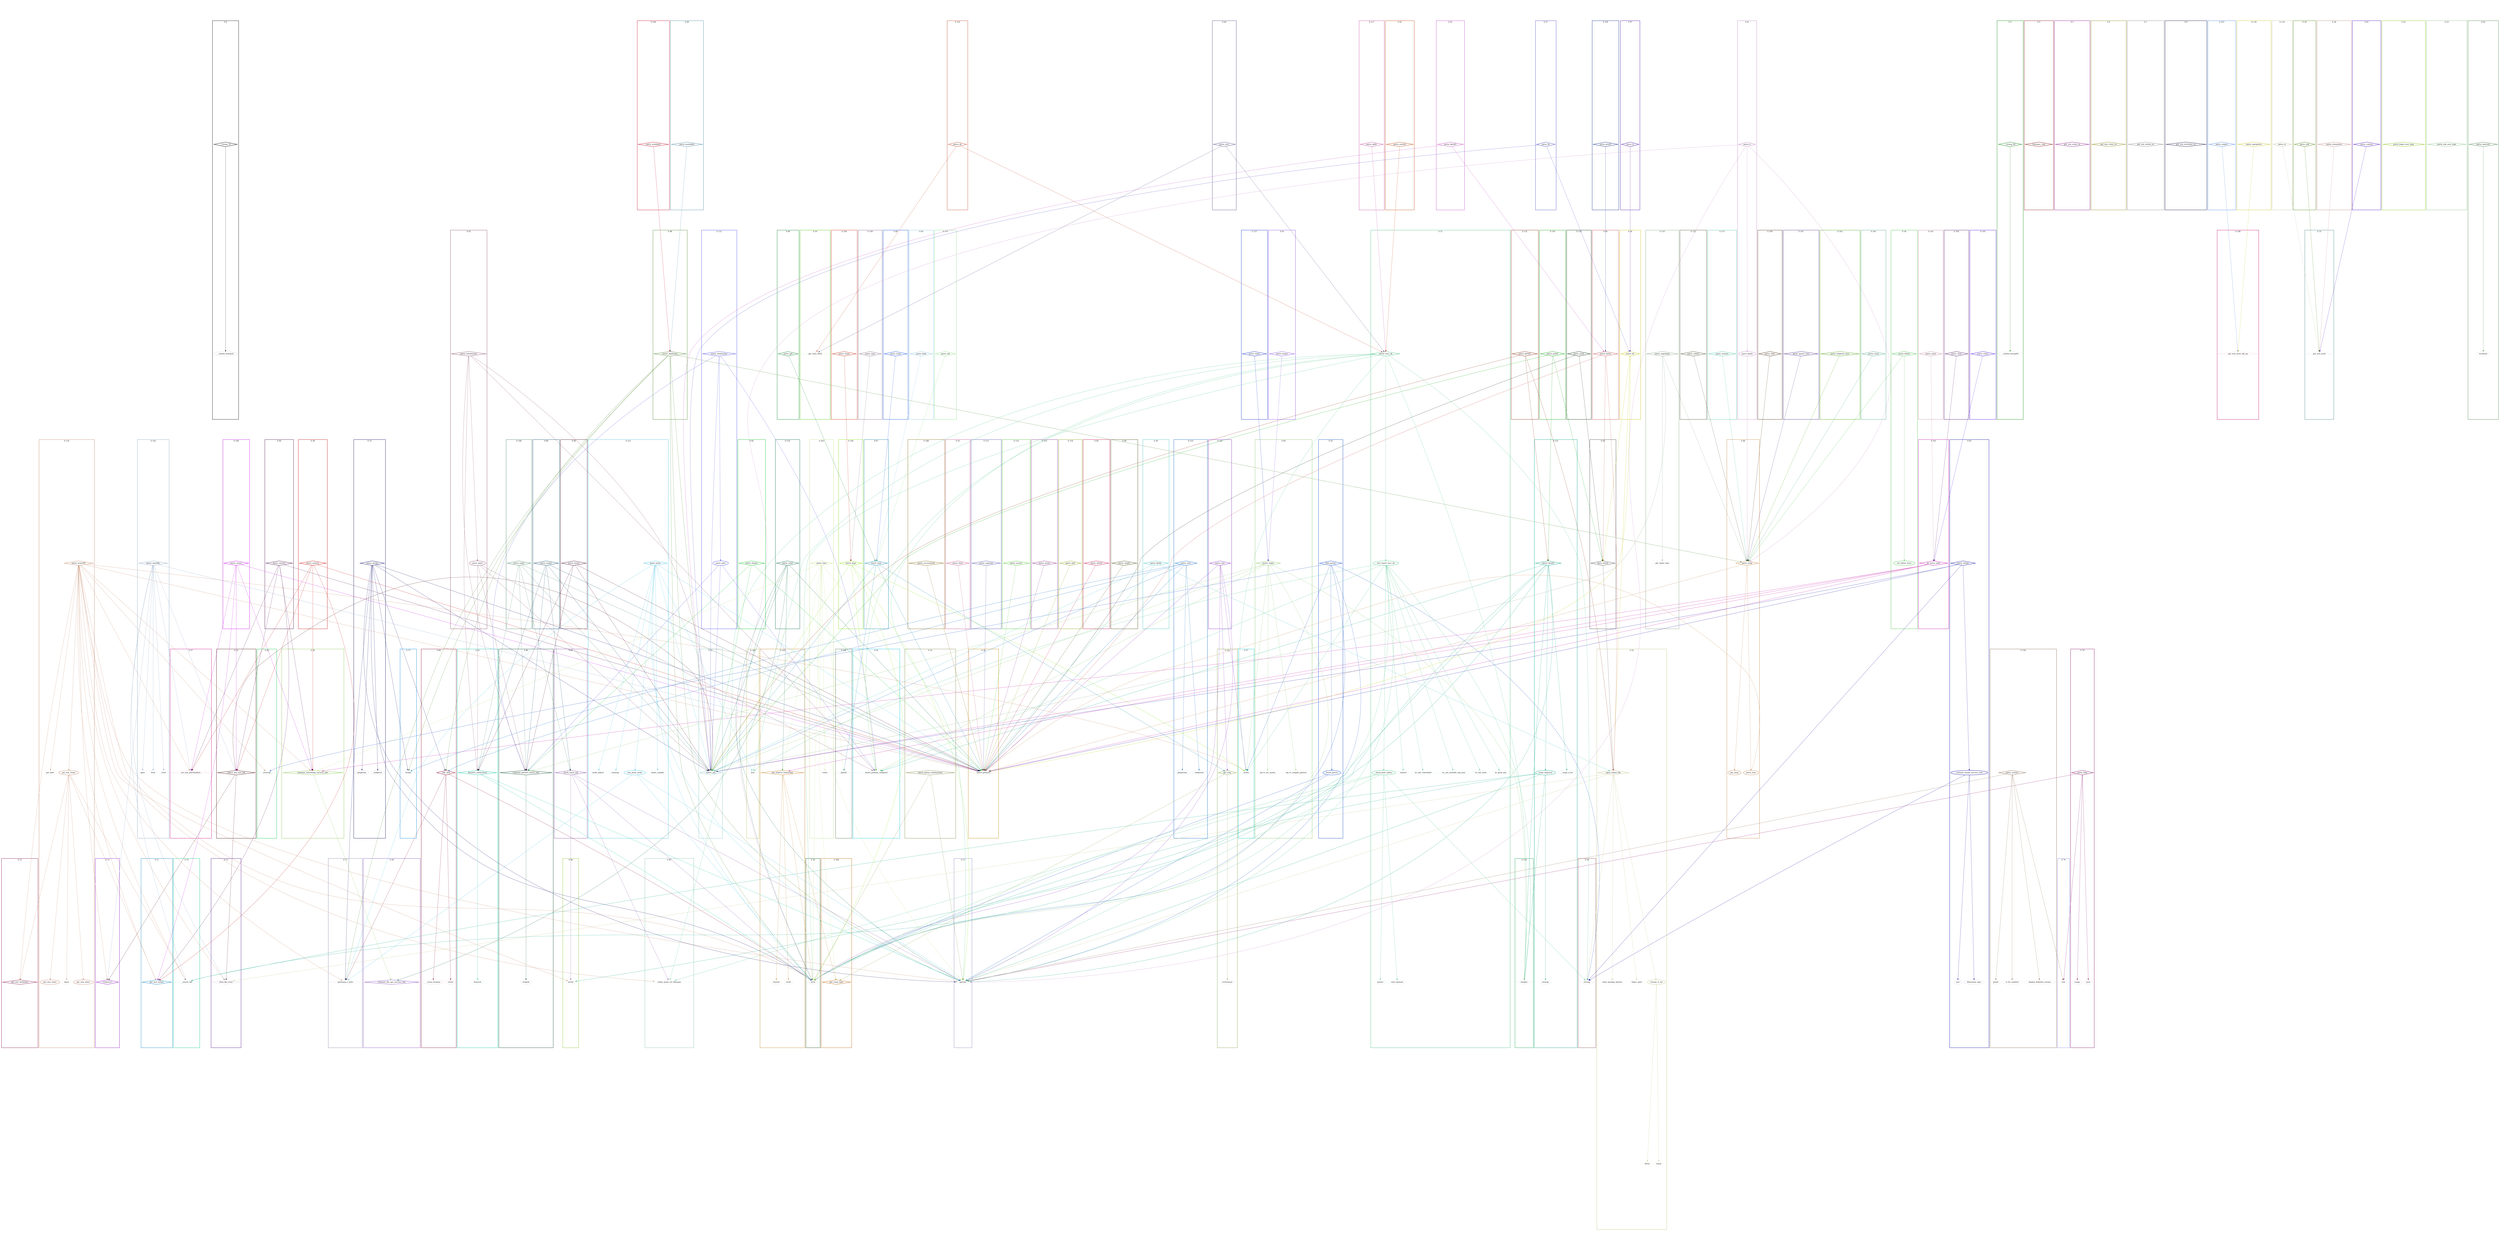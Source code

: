 digraph G {
  ratio=0.500000;
  "UV __bswap_32 (0)" [shape=diamond, label="__bswap_32", color="#000000",
                       style=bold];
  "UV parse_ls (97)" [shape=diamond, label="parse_ls", color="#4000A0",
                      style=bold];
  "UV __builtin_bswap32 (1)" [label="__builtin_bswap32", color="#000000",
                              style=dotted];
  "UV insert_depthspec (98)" [shape=diamond, label="insert_depthspec",
                              color="#408020", style=bold];
  "UV parse_maxdepth (99)" [shape=diamond, label="parse_maxdepth",
                            color="#4080A0", style=bold];
  "UV __bswap_64 (2)" [shape=diamond, label="__bswap_64", color="#008000",
                       style=bold];
  "UV __builtin_bswap64 (3)" [label="__builtin_bswap64", color="#008000",
                              style=dotted];
  "UV parse_mindepth (100)" [shape=diamond, label="parse_mindepth",
                             color="#C00020", style=bold];
  "UV do_parse_xmin (101)" [shape=diamond, label="do_parse_xmin",
                            color="#C000A0", style=bold];
  "UV timespec_cmp (4)" [shape=diamond, label="timespec_cmp",
                         color="#800000", style=bold];
  "UV get_relative_timestamp (102)" [shape=diamond,
                                     label="get_relative_timestamp",
                                     color="#C08020", style=bold];
  "UV get_stat_atime_ns (5)" [shape=diamond, label="get_stat_atime_ns",
                              color="#800080", style=bold];
  "UV parse_amin (103)" [shape=diamond, label="parse_amin", color="#C080A0",
                         style=bold];
  "UV get_stat_ctime_ns (6)" [shape=diamond, label="get_stat_ctime_ns",
                              color="#808000", style=bold];
  "UV parse_cmin (104)" [shape=diamond, label="parse_cmin", color="#400060",
                         style=bold];
  "UV get_stat_mtime_ns (7)" [shape=diamond, label="get_stat_mtime_ns",
                              color="#808080", style=bold];
  "UV parse_mmin (105)" [shape=diamond, label="parse_mmin", color="#4000E0",
                         style=bold];
  "UV get_stat_birthtime_ns (8)" [shape=diamond,
                                  label="get_stat_birthtime_ns",
                                  color="#000040", style=bold];
  "UV get_stat_atime (9)" [label="get_stat_atime", color="#C08060",
                           style=bold];
  "UV parse_name (106)" [shape=diamond, label="parse_name", color="#408060",
                         style=bold];
  "UV get_stat_ctime (10)" [label="get_stat_ctime", color="#C08060",
                            style=bold];
  "UV parse_negate (107)" [shape=diamond, label="parse_negate",
                           color="#4080E0", style=bold];
  "UV get_stat_mtime (11)" [shape=diamond, label="get_stat_mtime",
                            color="#0080C0", style=bold];
  "UV get_new_pred_chk_op (108)" [shape=diamond, label="get_new_pred_chk_op",
                                  color="#C00060", style=dotted];
  "UV get_stat_birthtime (12)" [shape=diamond, label="get_stat_birthtime",
                                color="#800040", style=bold];
  "UV parse_newer (109)" [shape=diamond, label="parse_newer",
                          color="#C000E0", style=bold];
  "UV <indirect> (13)" [shape=diamond, label="<indirect>", color="#8000C0",
                        style=bold];
  "UV parse_newerXY (110)" [shape=diamond, label="parse_newerXY",
                            color="#C08060", style=bold];
  "UV get_date (111)" [label="get_date", color="#C08060", style=dotted];
  "UV check_option_combinations (14)" [shape=diamond,
                                       label="check_option_combinations",
                                       color="#808040", style=bold];
  "UV gettext (15)" [shape=diamond, label="gettext", color="#8080C0",
                     style=dotted];
  "UV parse_noleaf (112)" [shape=diamond, label="parse_noleaf",
                           color="#404020", style=bold];
  "UV error (16)" [shape=diamond, label="error", color="#004000",
                   style=dotted];
  "UV parse_nogroup (113)" [shape=diamond, label="parse_nogroup",
                            color="#4040A0", style=bold];
  "UV get_noop (17)" [label="get_noop", color="#C08040", style=bold];
  "UV parse_nouser (114)" [shape=diamond, label="parse_nouser",
                           color="#40C020", style=bold];
  "UV get_stat_Ytime (18)" [label="get_stat_Ytime", color="#C08060",
                            style=bold];
  "UV parse_nowarn (115)" [shape=diamond, label="parse_nowarn",
                           color="#40C0A0", style=bold];
  "UV __assert_fail (19)" [shape=diamond, label="__assert_fail",
                           color="#00C080", style=dotted];
  "UV parse_ok (116)" [shape=diamond, label="parse_ok", color="#C04020",
                       style=bold];
  "UV abort (20)" [label="abort", color="#C08060", style=dotted];
  "UV parse_okdir (117)" [shape=diamond, label="parse_okdir",
                          color="#C040A0", style=bold];
  "UV set_follow_state (21)" [label="set_follow_state", color="#40C040",
                              style=bold];
  "UV parse_openparen (118)" [shape=diamond, label="parse_openparen",
                              color="#C0C020", style=bold];
  "UV parse_or (119)" [shape=diamond, label="parse_or", color="#C0C0A0",
                       style=bold];
  "UV parse_begin_user_args (22)" [shape=diamond,
                                   label="parse_begin_user_args",
                                   color="#80C000", style=bold];
  "UV parse_path (120)" [label="parse_path", color="#4040E0", style=bold];
  "UV parse_end_user_args (23)" [shape=diamond, label="parse_end_user_args",
                                 color="#80C080", style=bold];
  "UV found_parser (24)" [label="found_parser", color="#0040C0", style=bold];
  "UV parse_wholename (121)" [shape=diamond, label="parse_wholename",
                              color="#4040E0", style=bold];
  "UV non_posix_mode (122)" [label="non_posix_mode", color="#40C0E0",
                             style=bold];
  "UV find_parser (25)" [shape=diamond, label="find_parser", color="#0040C0",
                         style=bold];
  "UV strncmp (26)" [shape=diamond, label="strncmp", color="#00C040",
                     style=dotted];
  "UV parse_perm (123)" [shape=diamond, label="parse_perm", color="#40C0E0",
                         style=bold];
  "UV strlen (27)" [shape=diamond, label="strlen", color="#00C0C0",
                    style=dotted];
  "UV mode_compile (124)" [label="mode_compile", color="#40C0E0",
                           style=dotted];
  "UV strcmp (28)" [shape=diamond, label="strcmp", color="#804040",
                    style=dotted];
  "UV mode_adjust (125)" [label="mode_adjust", color="#40C0E0", style=dotted];
  "UV free (126)" [shape=diamond, label="free", color="#C0C060", style=dotted];
  "UV estimate_file_age_success_rate (29)" [shape=diamond,
                                            label="estimate_file_age_success_rate",
                                            color="#8040C0", style=bold];
  "UV estimate_timestamp_success_rate (30)" [shape=diamond,
                                             label="estimate_timestamp_success_rate",
                                             color="#80C040", style=bold];
  "UV memcpy (127)" [label="memcpy", color="#40C0E0", style=dotted];
  "UV collect_arg (31)" [shape=diamond, label="collect_arg", color="#80C0C0",
                         style=bold];
  "UV parse_print (128)" [shape=diamond, label="parse_print",
                          color="#002000", style=bold];
  "UV collect_arg_stat_info (32)" [shape=diamond,
                                   label="collect_arg_stat_info",
                                   color="#400000", style=bold];
  "UV parse_print0 (129)" [shape=diamond, label="parse_print0",
                           color="#002080", style=bold];
  "UV fatal_file_error (33)" [shape=diamond, label="fatal_file_error",
                              color="#400080", style=dotted];
  "UV parse_printf (130)" [shape=diamond, label="parse_printf",
                           color="#00A000", style=bold];
  "UV insert_fprintf (131)" [shape=diamond, label="insert_fprintf",
                             color="#00A080", style=bold];
  "UV parse_and (34)" [shape=diamond, label="parse_and", color="#408000",
                       style=bold];
  "UV get_new_pred (35)" [shape=diamond, label="get_new_pred",
                          color="#408080", style=dotted];
  "UV parse_fprintf (132)" [shape=diamond, label="parse_fprintf",
                            color="#802000", style=bold];
  "UV parse_anewer (36)" [shape=diamond, label="parse_anewer",
                          color="#C00000", style=bold];
  "UV parse_prune (133)" [shape=diamond, label="parse_prune",
                          color="#802080", style=bold];
  "UV set_stat_placeholders (37)" [shape=diamond,
                                   label="set_stat_placeholders",
                                   color="#C00080", style=dotted];
  "UV parse_quit (134)" [shape=diamond, label="parse_quit", color="#80A000",
                         style=bold];
  "UV insert_primary (38)" [shape=diamond, label="insert_primary",
                            color="#C08000", style=dotted];
  "UV parse_regextype (135)" [shape=diamond, label="parse_regextype",
                              color="#80A080", style=bold];
  "UV get_regex_type (136)" [label="get_regex_type", color="#80A080",
                             style=dotted];
  "UV parse_closeparen (39)" [shape=diamond, label="parse_closeparen",
                              color="#C08080", style=bold];
  "UV parse_cnewer (40)" [shape=diamond, label="parse_cnewer",
                          color="#400040", style=bold];
  "UV parse_regex (137)" [shape=diamond, label="parse_regex",
                          color="#0020C0", style=bold];
  "UV xmalloc (138)" [shape=diamond, label="xmalloc", color="#00A040",
                      style=dotted];
  "UV parse_comma (41)" [shape=diamond, label="parse_comma", color="#4000C0",
                         style=bold];
  "UV rpl_re_set_syntax (139)" [label="rpl_re_set_syntax", color="#80C060",
                                style=dotted];
  "UV parse_daystart (42)" [shape=diamond, label="parse_daystart",
                            color="#408040", style=bold];
  "UV rpl_re_compile_pattern (140)" [label="rpl_re_compile_pattern",
                                     color="#80C060", style=dotted];
  "UV localtime (43)" [label="localtime", color="#408040", style=dotted];
  "UV parse_size (141)" [shape=diamond, label="parse_size", color="#8020C0",
                         style=bold];
  "UV parse_delete (44)" [shape=diamond, label="parse_delete",
                          color="#C00040", style=bold];
  "UV get_num (142)" [shape=diamond, label="get_num", color="#80A040",
                      style=bold];
  "UV parse_depth (45)" [label="parse_depth", color="#C080C0", style=bold];
  "UV parse_noop (46)" [shape=diamond, label="parse_noop", color="#C08040",
                        style=bold];
  "UV parse_samefile (143)" [shape=diamond, label="parse_samefile",
                             color="#80A0C0", style=bold];
  "UV open (144)" [label="open", color="#80A0C0", style=dotted];
  "UV parse_d (47)" [shape=diamond, label="parse_d", color="#C080C0",
                     style=bold];
  "UV fstat (145)" [label="fstat", color="#80A0C0", style=dotted];
  "UV parse_empty (48)" [shape=diamond, label="parse_empty", color="#404000",
                         style=bold];
  "UV close (146)" [label="close", color="#80A0C0", style=dotted];
  "UV parse_exec (49)" [shape=diamond, label="parse_exec", color="#404080",
                        style=bold];
  "UV parse_true (147)" [label="parse_true", color="#C08040", style=bold];
  "UV get_start_dirfd (50)" [shape=diamond, label="get_start_dirfd",
                             color="#40C000", style=dotted];
  "UV insert_exec_ok (51)" [shape=diamond, label="insert_exec_ok",
                            color="#40C080", style=bold];
  "UV parse_accesscheck (148)" [shape=diamond, label="parse_accesscheck",
                                color="#806000", style=bold];
  "UV parse_execdir (52)" [shape=diamond, label="parse_execdir",
                           color="#C04000", style=bold];
  "UV parse_type (149)" [shape=diamond, label="parse_type", color="#806080",
                         style=bold];
  "UV insert_type (150)" [shape=diamond, label="insert_type",
                          color="#80E000", style=bold];
  "UV parse_false (53)" [shape=diamond, label="parse_false", color="#C04080",
                         style=bold];
  "UV insert_fls (54)" [shape=diamond, label="insert_fls", color="#C0C000",
                        style=bold];
  "UV parse_uid (151)" [shape=diamond, label="parse_uid", color="#80E080",
                        style=bold];
  "UV open_output_file (55)" [shape=diamond, label="open_output_file",
                              color="#C0C080", style=bold];
  "UV parse_used (152)" [shape=diamond, label="parse_used", color="#006040",
                         style=bold];
  "UV open_stdout (56)" [shape=diamond, label="open_stdout", color="#404040",
                         style=bold];
  "UV parse_user (153)" [shape=diamond, label="parse_user", color="#0060C0",
                         style=bold];
  "UV getpwnam (154)" [label="getpwnam", color="#0060C0", style=dotted];
  "UV parse_fls (57)" [shape=diamond, label="parse_fls", color="#4040C0",
                       style=bold];
  "UV endpwent (155)" [label="endpwent", color="#0060C0", style=dotted];
  "UV parse_follow (58)" [shape=diamond, label="parse_follow",
                          color="#40C040", style=bold];
  "UV parse_version (156)" [shape=diamond, label="parse_version",
                            color="#806040", style=bold];
  "UV parse_fprint (59)" [shape=diamond, label="parse_fprint",
                          color="#40C0C0", style=bold];
  "UV insert_fprint (60)" [shape=diamond, label="insert_fprint",
                           color="#C04040", style=bold];
  "UV display_findutils_version (157)" [label="display_findutils_version",
                                        color="#806040", style=dotted];
  "UV printf (158)" [label="printf", color="#806040", style=dotted];
  "UV parse_fprint0 (61)" [shape=diamond, label="parse_fprint0",
                           color="#C040C0", style=bold];
  "UV estimate_fstype_success_rate (62)" [label="estimate_fstype_success_rate",
                                          color="#0000A0", style=bold];
  "UV is_fts_enabled (159)" [label="is_fts_enabled", color="#806040",
                             style=dotted];
  "UV stat (63)" [label="stat", color="#0000A0", style=dotted];
  "UV parse_xdev (160)" [shape=diamond, label="parse_xdev", color="#402000",
                         style=bold];
  "UV filesystem_type (64)" [label="filesystem_type", color="#0000A0",
                             style=dotted];
  "UV parse_ignore_race (161)" [shape=diamond, label="parse_ignore_race",
                                color="#402080", style=bold];
  "UV parse_fstype (65)" [shape=diamond, label="parse_fstype",
                          color="#0000A0", style=bold];
  "UV parse_noignore_race (162)" [shape=diamond, label="parse_noignore_race",
                                  color="#40A000", style=bold];
  "UV parse_gid (66)" [shape=diamond, label="parse_gid", color="#008020",
                       style=bold];
  "UV parse_warn (163)" [shape=diamond, label="parse_warn", color="#40A080",
                         style=bold];
  "UV insert_num (67)" [shape=diamond, label="insert_num", color="#0080A0",
                        style=bold];
  "UV parse_xtype (164)" [shape=diamond, label="parse_xtype",
                          color="#C02000", style=bold];
  "UV stream_is_tty (165)" [label="stream_is_tty", color="#C0C080",
                            style=bold];
  "UV safe_atoi (68)" [shape=diamond, label="safe_atoi", color="#800020",
                       style=bold];
  "UV fileno (166)" [label="fileno", color="#C0C080", style=dotted];
  "UV __errno_location (69)" [label="__errno_location", color="#800020",
                              style=dotted];
  "UV isatty (167)" [label="isatty", color="#C0C080", style=dotted];
  "UV strtol (70)" [label="strtol", color="#800020", style=dotted];
  "UV quotearg_n_style (71)" [shape=diamond, label="quotearg_n_style",
                              color="#8080A0", style=dotted];
  "UV make_segment (168)" [label="make_segment", color="#00A080", style=bold];
  "UV __ctype_b_loc (169)" [label="__ctype_b_loc", color="#00A080",
                            style=dotted];
  "UV parse_group (72)" [shape=diamond, label="parse_group", color="#000060",
                         style=bold];
  "UV strncpy (170)" [label="strncpy", color="#00A080", style=dotted];
  "UV getgrnam (73)" [label="getgrnam", color="#000060", style=dotted];
  "UV check_path_safety (171)" [label="check_path_safety", color="#40C080",
                                style=bold];
  "UV endgrent (74)" [label="endgrent", color="#000060", style=dotted];
  "UV getenv (172)" [label="getenv", color="#40C080", style=dotted];
  "UV strspn (75)" [shape=diamond, label="strspn", color="#0080E0",
                    style=dotted];
  "UV next_element (173)" [label="next_element", color="#40C080",
                           style=dotted];
  "UV parse_help (76)" [shape=diamond, label="parse_help", color="#800060",
                        style=bold];
  "UV new_insert_exec_ok (174)" [label="new_insert_exec_ok", color="#40C080",
                                 style=bold];
  "UV usage (77)" [label="usage", color="#800060", style=dotted];
  "UV mbsstr (175)" [label="mbsstr", color="#40C080", style=dotted];
  "UV puts (78)" [label="puts", color="#800060", style=dotted];
  "UV bc_init_controlinfo (176)" [label="bc_init_controlinfo",
                                  color="#40C080", style=dotted];
  "UV exit (79)" [shape=diamond, label="exit", color="#8080E0", style=dotted];
  "UV bc_use_sensible_arg_max (177)" [label="bc_use_sensible_arg_max",
                                      color="#40C080", style=dotted];
  "UV estimate_pattern_match_rate (80)" [shape=diamond,
                                         label="estimate_pattern_match_rate",
                                         color="#004020", style=bold];
  "UV bc_init_state (178)" [label="bc_init_state", color="#40C080",
                            style=dotted];
  "UV strpbrk (81)" [label="strpbrk", color="#004020", style=dotted];
  "UV bc_push_arg (179)" [label="bc_push_arg", color="#40C080", style=dotted];
  "UV parse_ilname (82)" [shape=diamond, label="parse_ilname",
                          color="#00C020", style=bold];
  "UV get_comp_type (180)" [shape=diamond, label="get_comp_type",
                            color="#C06000", style=bold];
  "UV fnmatch_sanitycheck (83)" [shape=diamond, label="fnmatch_sanitycheck",
                                 color="#00C0A0", style=bold];
  "UV xstrtod (181)" [label="xstrtod", color="#C08020", style=dotted];
  "UV fnmatch (84)" [label="fnmatch", color="#00C0A0", style=dotted];
  "UV modf (182)" [label="modf", color="#C08020", style=dotted];
  "UV check_name_arg (85)" [shape=diamond, label="check_name_arg",
                            color="#8040A0", style=bold];
  "UV strchr (86)" [shape=diamond, label="strchr", color="#80C020",
                    style=dotted];
  "UV parse_time (183)" [shape=diamond, label="parse_time", color="#C0E080",
                         style=bold];
  "UV safely_quote_err_filename (87)" [shape=diamond,
                                       label="safely_quote_err_filename",
                                       color="#80C0A0", style=dotted];
  "UV fprintf (184)" [shape=diamond, label="fprintf", color="#406040",
                      style=dotted];
  "UV ctime (185)" [label="ctime", color="#C0E080", style=dotted];
  "UV parse_iname (88)" [shape=diamond, label="parse_iname", color="#004060",
                         style=bold];
  "UV xstrtoumax (186)" [label="xstrtoumax", color="#80A040", style=dotted];
  "UV parse_inum (89)" [shape=diamond, label="parse_inum", color="#0040E0",
                        style=bold];
  "UV clone_quoting_options (187)" [label="clone_quoting_options",
                                    color="#C0C080", style=dotted];
  "UV parse_ipath (90)" [label="parse_ipath", color="#804060", style=bold];
  "UV fopen_safer (188)" [label="fopen_safer", color="#C0C080", style=dotted];
  "UV insert_primary_withpred (91)" [shape=diamond,
                                     label="insert_primary_withpred",
                                     color="#00C0E0", style=dotted];
  "UV parse_iwholename (92)" [shape=diamond, label="parse_iwholename",
                              color="#804060", style=bold];
  "UV parse_iregex (93)" [shape=diamond, label="parse_iregex",
                          color="#8040E0", style=bold];
  "UV insert_regex (94)" [shape=diamond, label="insert_regex",
                          color="#80C060", style=bold];
  "UV parse_links (95)" [shape=diamond, label="parse_links", color="#80C0E0",
                         style=bold];
  "UV parse_lname (96)" [shape=diamond, label="parse_lname", color="#400020",
                         style=bold];
  
  subgraph cluster_112 { label="S 112";
    color="#404020";
    style=bold;
    "UV parse_noleaf (112)"; };
  subgraph cluster_30 { label="S 30";
    color="#80C040";
    style=bold;
    "UV estimate_timestamp_success_rate (30)"; };
  subgraph cluster_113 { label="S 113";
    color="#4040A0";
    style=bold;
    "UV parse_nogroup (113)"; };
  subgraph cluster_31 { label="S 31";
    color="#80C0C0";
    style=bold;
    "UV collect_arg (31)"; };
  subgraph cluster_114 { label="S 114";
    color="#40C020";
    style=bold;
    "UV parse_nouser (114)"; };
  subgraph cluster_32 { label="S 32";
    color="#400000";
    style=bold;
    "UV collect_arg_stat_info (32)"; };
  subgraph cluster_115 { label="S 115";
    color="#40C0A0";
    style=bold;
    "UV parse_nowarn (115)"; };
  subgraph cluster_33 { label="S 33";
    color="#400080";
    style=bold;
    "UV fatal_file_error (33)"; };
  subgraph cluster_180 { label="S 180";
    color="#C06000";
    style=bold;
    "UV get_comp_type (180)"; };
  subgraph cluster_116 { label="S 116";
    color="#C04020";
    style=bold;
    "UV parse_ok (116)"; };
  subgraph cluster_34 { label="S 34";
    color="#408000";
    style=bold;
    "UV parse_and (34)"; };
  subgraph cluster_117 { label="S 117";
    color="#C040A0";
    style=bold;
    "UV parse_okdir (117)"; };
  subgraph cluster_35 { label="S 35";
    color="#408080";
    style=bold;
    "UV get_new_pred (35)"; };
  subgraph cluster_118 { label="S 118";
    color="#C0C020";
    style=bold;
    "UV parse_openparen (118)"; };
  subgraph cluster_36 { label="S 36";
    color="#C00000";
    style=bold;
    "UV parse_anewer (36)"; };
  subgraph cluster_183 { label="S 183";
    color="#C0E080";
    style=bold;
    "UV ctime (185)";"UV parse_time (183)"; };
  subgraph cluster_119 { label="S 119";
    color="#C0C0A0";
    style=bold;
    "UV parse_or (119)"; };
  subgraph cluster_37 { label="S 37";
    color="#C00080";
    style=bold;
    "UV set_stat_placeholders (37)"; };
  subgraph cluster_184 { label="S 184";
    color="#406040";
    style=bold;
    "UV fprintf (184)"; };
  subgraph cluster_38 { label="S 38";
    color="#C08000";
    style=bold;
    "UV insert_primary (38)"; };
  subgraph cluster_39 { label="S 39";
    color="#C08080";
    style=bold;
    "UV parse_closeparen (39)"; };
  subgraph cluster_121 { label="S 121";
    color="#4040E0";
    style=bold;
    "UV parse_wholename (121)";"UV parse_path (120)"; };
  subgraph cluster_40 { label="S 40";
    color="#400040";
    style=bold;
    "UV parse_cnewer (40)"; };
  subgraph cluster_123 { label="S 123";
    color="#40C0E0";
    style=bold;
    "UV memcpy (127)";"UV mode_adjust (125)";"UV mode_compile (124)";"UV parse_perm (123)";"UV non_posix_mode (122)"; };
  subgraph cluster_41 { label="S 41";
    color="#4000C0";
    style=bold;
    "UV parse_comma (41)"; };
  subgraph cluster_42 { label="S 42";
    color="#408040";
    style=bold;
    "UV localtime (43)";"UV parse_daystart (42)"; };
  subgraph cluster_126 { label="S 126";
    color="#C0C060";
    style=bold;
    "UV free (126)"; };
  subgraph cluster_44 { label="S 44";
    color="#C00040";
    style=bold;
    "UV parse_delete (44)"; };
  subgraph cluster_128 { label="S 128";
    color="#002000";
    style=bold;
    "UV parse_print (128)"; };
  subgraph cluster_46 { label="S 46";
    color="#C08040";
    style=bold;
    "UV parse_true (147)";"UV parse_noop (46)";"UV get_noop (17)"; };
  subgraph cluster_129 { label="S 129";
    color="#002080";
    style=bold;
    "UV parse_print0 (129)"; };
  subgraph cluster_47 { label="S 47";
    color="#C080C0";
    style=bold;
    "UV parse_d (47)";"UV parse_depth (45)"; };
  subgraph cluster_48 { label="S 48";
    color="#404000";
    style=bold;
    "UV parse_empty (48)"; };
  subgraph cluster_49 { label="S 49";
    color="#404080";
    style=bold;
    "UV parse_exec (49)"; };
  subgraph cluster_130 { label="S 130";
    color="#00A000";
    style=bold;
    "UV parse_printf (130)"; };
  subgraph cluster_131 { label="S 131";
    color="#00A080";
    style=bold;
    "UV strncpy (170)";"UV __ctype_b_loc (169)";"UV make_segment (168)";"UV insert_fprintf (131)"; };
  subgraph cluster_132 { label="S 132";
    color="#802000";
    style=bold;
    "UV parse_fprintf (132)"; };
  subgraph cluster_50 { label="S 50";
    color="#40C000";
    style=bold;
    "UV get_start_dirfd (50)"; };
  subgraph cluster_133 { label="S 133";
    color="#802080";
    style=bold;
    "UV parse_prune (133)"; };
  subgraph cluster_51 { label="S 51";
    color="#40C080";
    style=bold;
    "UV bc_push_arg (179)";"UV bc_init_state (178)";"UV bc_use_sensible_arg_max (177)";"UV bc_init_controlinfo (176)";"UV mbsstr (175)";"UV new_insert_exec_ok (174)";"UV next_element (173)";"UV getenv (172)";"UV check_path_safety (171)";"UV insert_exec_ok (51)"; };
  subgraph cluster_134 { label="S 134";
    color="#80A000";
    style=bold;
    "UV parse_quit (134)"; };
  subgraph cluster_52 { label="S 52";
    color="#C04000";
    style=bold;
    "UV parse_execdir (52)"; };
  subgraph cluster_53 { label="S 53";
    color="#C04080";
    style=bold;
    "UV parse_false (53)"; };
  subgraph cluster_135 { label="S 135";
    color="#80A080";
    style=bold;
    "UV get_regex_type (136)";"UV parse_regextype (135)"; };
  subgraph cluster_54 { label="S 54";
    color="#C0C000";
    style=bold;
    "UV insert_fls (54)"; };
  subgraph cluster_55 { label="S 55";
    color="#C0C080";
    style=bold;
    "UV fopen_safer (188)";"UV clone_quoting_options (187)";"UV isatty (167)";"UV fileno (166)";"UV stream_is_tty (165)";"UV open_output_file (55)"; };
  subgraph cluster_137 { label="S 137";
    color="#0020C0";
    style=bold;
    "UV parse_regex (137)"; };
  subgraph cluster_56 { label="S 56";
    color="#404040";
    style=bold;
    "UV open_stdout (56)"; };
  subgraph cluster_138 { label="S 138";
    color="#00A040";
    style=bold;
    "UV xmalloc (138)"; };
  subgraph cluster_57 { label="S 57";
    color="#4040C0";
    style=bold;
    "UV parse_fls (57)"; };
  subgraph cluster_58 { label="S 58";
    color="#40C040";
    style=bold;
    "UV parse_follow (58)";"UV set_follow_state (21)"; };
  subgraph cluster_59 { label="S 59";
    color="#40C0C0";
    style=bold;
    "UV parse_fprint (59)"; };
  subgraph cluster_0 { label="S 0";
    color="#000000";
    style=bold;
    "UV __builtin_bswap32 (1)";"UV __bswap_32 (0)"; };
  subgraph cluster_2 { label="S 2";
    color="#008000";
    style=bold;
    "UV __builtin_bswap64 (3)";"UV __bswap_64 (2)"; };
  subgraph cluster_4 { label="S 4";
    color="#800000";
    style=bold;
    "UV timespec_cmp (4)"; };
  subgraph cluster_5 { label="S 5";
    color="#800080";
    style=bold;
    "UV get_stat_atime_ns (5)"; };
  subgraph cluster_6 { label="S 6";
    color="#808000";
    style=bold;
    "UV get_stat_ctime_ns (6)"; };
  subgraph cluster_7 { label="S 7";
    color="#808080";
    style=bold;
    "UV get_stat_mtime_ns (7)"; };
  subgraph cluster_8 { label="S 8";
    color="#000040";
    style=bold;
    "UV get_stat_birthtime_ns (8)"; };
  subgraph cluster_141 { label="S 141";
    color="#8020C0";
    style=bold;
    "UV parse_size (141)"; };
  subgraph cluster_142 { label="S 142";
    color="#80A040";
    style=bold;
    "UV xstrtoumax (186)";"UV get_num (142)"; };
  subgraph cluster_60 { label="S 60";
    color="#C04040";
    style=bold;
    "UV insert_fprint (60)"; };
  subgraph cluster_143 { label="S 143";
    color="#80A0C0";
    style=bold;
    "UV close (146)";"UV fstat (145)";"UV open (144)";"UV parse_samefile (143)"; };
  subgraph cluster_61 { label="S 61";
    color="#C040C0";
    style=bold;
    "UV parse_fprint0 (61)"; };
  subgraph cluster_65 { label="S 65";
    color="#0000A0";
    style=bold;
    "UV parse_fstype (65)";"UV filesystem_type (64)";"UV stat (63)";"UV estimate_fstype_success_rate (62)"; };
  subgraph cluster_148 { label="S 148";
    color="#806000";
    style=bold;
    "UV parse_accesscheck (148)"; };
  subgraph cluster_66 { label="S 66";
    color="#008020";
    style=bold;
    "UV parse_gid (66)"; };
  subgraph cluster_149 { label="S 149";
    color="#806080";
    style=bold;
    "UV parse_type (149)"; };
  subgraph cluster_67 { label="S 67";
    color="#0080A0";
    style=bold;
    "UV insert_num (67)"; };
  subgraph cluster_68 { label="S 68";
    color="#800020";
    style=bold;
    "UV strtol (70)";"UV __errno_location (69)";"UV safe_atoi (68)"; };
  subgraph cluster_150 { label="S 150";
    color="#80E000";
    style=bold;
    "UV insert_type (150)"; };
  subgraph cluster_151 { label="S 151";
    color="#80E080";
    style=bold;
    "UV parse_uid (151)"; };
  subgraph cluster_152 { label="S 152";
    color="#006040";
    style=bold;
    "UV parse_used (152)"; };
  subgraph cluster_153 { label="S 153";
    color="#0060C0";
    style=bold;
    "UV endpwent (155)";"UV getpwnam (154)";"UV parse_user (153)"; };
  subgraph cluster_71 { label="S 71";
    color="#8080A0";
    style=bold;
    "UV quotearg_n_style (71)"; };
  subgraph cluster_72 { label="S 72";
    color="#000060";
    style=bold;
    "UV endgrent (74)";"UV getgrnam (73)";"UV parse_group (72)"; };
  subgraph cluster_156 { label="S 156";
    color="#806040";
    style=bold;
    "UV is_fts_enabled (159)";"UV printf (158)";"UV display_findutils_version (157)";"UV parse_version (156)"; };
  subgraph cluster_75 { label="S 75";
    color="#0080E0";
    style=bold;
    "UV strspn (75)"; };
  subgraph cluster_76 { label="S 76";
    color="#800060";
    style=bold;
    "UV puts (78)";"UV usage (77)";"UV parse_help (76)"; };
  subgraph cluster_79 { label="S 79";
    color="#8080E0";
    style=bold;
    "UV exit (79)"; };
  subgraph cluster_11 { label="S 11";
    color="#0080C0";
    style=bold;
    "UV get_stat_mtime (11)"; };
  subgraph cluster_12 { label="S 12";
    color="#800040";
    style=bold;
    "UV get_stat_birthtime (12)"; };
  subgraph cluster_13 { label="S 13";
    color="#8000C0";
    style=bold;
    "UV <indirect> (13)"; };
  subgraph cluster_160 { label="S 160";
    color="#402000";
    style=bold;
    "UV parse_xdev (160)"; };
  subgraph cluster_14 { label="S 14";
    color="#808040";
    style=bold;
    "UV check_option_combinations (14)"; };
  subgraph cluster_161 { label="S 161";
    color="#402080";
    style=bold;
    "UV parse_ignore_race (161)"; };
  subgraph cluster_15 { label="S 15";
    color="#8080C0";
    style=bold;
    "UV gettext (15)"; };
  subgraph cluster_162 { label="S 162";
    color="#40A000";
    style=bold;
    "UV parse_noignore_race (162)"; };
  subgraph cluster_80 { label="S 80";
    color="#004020";
    style=bold;
    "UV strpbrk (81)";"UV estimate_pattern_match_rate (80)"; };
  subgraph cluster_16 { label="S 16";
    color="#004000";
    style=bold;
    "UV error (16)"; };
  subgraph cluster_163 { label="S 163";
    color="#40A080";
    style=bold;
    "UV parse_warn (163)"; };
  subgraph cluster_164 { label="S 164";
    color="#C02000";
    style=bold;
    "UV parse_xtype (164)"; };
  subgraph cluster_82 { label="S 82";
    color="#00C020";
    style=bold;
    "UV parse_ilname (82)"; };
  subgraph cluster_83 { label="S 83";
    color="#00C0A0";
    style=bold;
    "UV fnmatch (84)";"UV fnmatch_sanitycheck (83)"; };
  subgraph cluster_19 { label="S 19";
    color="#00C080";
    style=bold;
    "UV __assert_fail (19)"; };
  subgraph cluster_85 { label="S 85";
    color="#8040A0";
    style=bold;
    "UV check_name_arg (85)"; };
  subgraph cluster_86 { label="S 86";
    color="#80C020";
    style=bold;
    "UV strchr (86)"; };
  subgraph cluster_87 { label="S 87";
    color="#80C0A0";
    style=bold;
    "UV safely_quote_err_filename (87)"; };
  subgraph cluster_88 { label="S 88";
    color="#004060";
    style=bold;
    "UV parse_iname (88)"; };
  subgraph cluster_89 { label="S 89";
    color="#0040E0";
    style=bold;
    "UV parse_inum (89)"; };
  subgraph cluster_100 { label="S 100";
    color="#C00020";
    style=bold;
    "UV parse_mindepth (100)"; };
  subgraph cluster_101 { label="S 101";
    color="#C000A0";
    style=bold;
    "UV do_parse_xmin (101)"; };
  subgraph cluster_102 { label="S 102";
    color="#C08020";
    style=bold;
    "UV modf (182)";"UV xstrtod (181)";"UV get_relative_timestamp (102)"; };
  subgraph cluster_103 { label="S 103";
    color="#C080A0";
    style=bold;
    "UV parse_amin (103)"; };
  subgraph cluster_22 { label="S 22";
    color="#80C000";
    style=bold;
    "UV parse_begin_user_args (22)"; };
  subgraph cluster_104 { label="S 104";
    color="#400060";
    style=bold;
    "UV parse_cmin (104)"; };
  subgraph cluster_23 { label="S 23";
    color="#80C080";
    style=bold;
    "UV parse_end_user_args (23)"; };
  subgraph cluster_105 { label="S 105";
    color="#4000E0";
    style=bold;
    "UV parse_mmin (105)"; };
  subgraph cluster_106 { label="S 106";
    color="#408060";
    style=bold;
    "UV parse_name (106)"; };
  subgraph cluster_25 { label="S 25";
    color="#0040C0";
    style=bold;
    "UV find_parser (25)";"UV found_parser (24)"; };
  subgraph cluster_107 { label="S 107";
    color="#4080E0";
    style=bold;
    "UV parse_negate (107)"; };
  subgraph cluster_26 { label="S 26";
    color="#00C040";
    style=bold;
    "UV strncmp (26)"; };
  subgraph cluster_108 { label="S 108";
    color="#C00060";
    style=bold;
    "UV get_new_pred_chk_op (108)"; };
  subgraph cluster_91 { label="S 91";
    color="#00C0E0";
    style=bold;
    "UV insert_primary_withpred (91)"; };
  subgraph cluster_27 { label="S 27";
    color="#00C0C0";
    style=bold;
    "UV strlen (27)"; };
  subgraph cluster_109 { label="S 109";
    color="#C000E0";
    style=bold;
    "UV parse_newer (109)"; };
  subgraph cluster_92 { label="S 92";
    color="#804060";
    style=bold;
    "UV parse_iwholename (92)";"UV parse_ipath (90)"; };
  subgraph cluster_28 { label="S 28";
    color="#804040";
    style=bold;
    "UV strcmp (28)"; };
  subgraph cluster_29 { label="S 29";
    color="#8040C0";
    style=bold;
    "UV estimate_file_age_success_rate (29)"; };
  subgraph cluster_93 { label="S 93";
    color="#8040E0";
    style=bold;
    "UV parse_iregex (93)"; };
  subgraph cluster_94 { label="S 94";
    color="#80C060";
    style=bold;
    "UV insert_regex (94)";"UV rpl_re_compile_pattern (140)";"UV rpl_re_set_syntax (139)"; };
  subgraph cluster_95 { label="S 95";
    color="#80C0E0";
    style=bold;
    "UV parse_links (95)"; };
  subgraph cluster_96 { label="S 96";
    color="#400020";
    style=bold;
    "UV parse_lname (96)"; };
  subgraph cluster_97 { label="S 97";
    color="#4000A0";
    style=bold;
    "UV parse_ls (97)"; };
  subgraph cluster_98 { label="S 98";
    color="#408020";
    style=bold;
    "UV insert_depthspec (98)"; };
  subgraph cluster_99 { label="S 99";
    color="#4080A0";
    style=bold;
    "UV parse_maxdepth (99)"; };
  subgraph cluster_110 { label="S 110";
    color="#C08060";
    style=bold;
    "UV abort (20)";"UV get_stat_Ytime (18)";"UV get_date (111)";"UV parse_newerXY (110)";"UV get_stat_ctime (10)";"UV get_stat_atime (9)"; };
  
  "UV __bswap_32 (0)" -> "UV __builtin_bswap32 (1)" [color="#000000"];
  "UV parse_ls (97)" -> "UV insert_fls (54)" [color="#4000A0"];
  "UV insert_depthspec (98)" -> "UV gettext (15)" [color="#408020"];
  "UV insert_depthspec (98)" -> "UV error (16)" [color="#408020"];
  "UV insert_depthspec (98)" -> "UV collect_arg (31)" [color="#408020"];
  "UV insert_depthspec (98)" -> "UV parse_noop (46)" [color="#408020"];
  "UV insert_depthspec (98)" -> "UV safe_atoi (68)" [color="#408020"];
  "UV insert_depthspec (98)" -> "UV quotearg_n_style (71)" [color="#408020"];
  "UV insert_depthspec (98)" -> "UV strspn (75)" [color="#408020"];
  "UV parse_maxdepth (99)" -> "UV insert_depthspec (98)" [color="#4080A0"];
  "UV __bswap_64 (2)" -> "UV __builtin_bswap64 (3)" [color="#008000"];
  "UV parse_mindepth (100)" -> "UV insert_depthspec (98)" [color="#C00020"];
  "UV do_parse_xmin (101)" -> "UV estimate_timestamp_success_rate (30)" [
  color="#C000A0"];
  "UV do_parse_xmin (101)" -> "UV collect_arg (31)" [color="#C000A0"];
  "UV do_parse_xmin (101)" -> "UV insert_primary (38)" [color="#C000A0"];
  "UV do_parse_xmin (101)" -> "UV get_relative_timestamp (102)" [color="#C000A0"];
  "UV get_relative_timestamp (102)" -> "UV error (16)" [color="#C08020"];
  "UV get_relative_timestamp (102)" -> "UV get_comp_type (180)" [color="#C08020"];
  "UV get_relative_timestamp (102)" -> "UV xstrtod (181)" [color="#C08020"];
  "UV get_relative_timestamp (102)" -> "UV modf (182)" [color="#C08020"];
  "UV parse_amin (103)" -> "UV do_parse_xmin (101)" [color="#C080A0"];
  "UV parse_cmin (104)" -> "UV do_parse_xmin (101)" [color="#400060"];
  "UV parse_mmin (105)" -> "UV do_parse_xmin (101)" [color="#4000E0"];
  "UV parse_name (106)" -> "UV collect_arg (31)" [color="#408060"];
  "UV parse_name (106)" -> "UV insert_primary (38)" [color="#408060"];
  "UV parse_name (106)" -> "UV estimate_pattern_match_rate (80)" [color="#408060"];
  "UV parse_name (106)" -> "UV fnmatch_sanitycheck (83)" [color="#408060"];
  "UV parse_name (106)" -> "UV check_name_arg (85)" [color="#408060"];
  "UV parse_negate (107)" -> "UV get_new_pred_chk_op (108)" [color="#4080E0"];
  "UV parse_newer (109)" -> "UV get_stat_mtime (11)" [color="#C000E0"];
  "UV parse_newer (109)" -> "UV estimate_timestamp_success_rate (30)" [
  color="#C000E0"];
  "UV parse_newer (109)" -> "UV collect_arg_stat_info (32)" [color="#C000E0"];
  "UV parse_newer (109)" -> "UV set_stat_placeholders (37)" [color="#C000E0"];
  "UV parse_newer (109)" -> "UV insert_primary (38)" [color="#C000E0"];
  "UV parse_newerXY (110)" -> "UV get_stat_mtime (11)" [color="#C08060"];
  "UV parse_newerXY (110)" -> "UV get_stat_birthtime (12)" [color="#C08060"];
  "UV parse_newerXY (110)" -> "UV <indirect> (13)" [color="#C08060"];
  "UV parse_newerXY (110)" -> "UV gettext (15)" [color="#C08060"];
  "UV parse_newerXY (110)" -> "UV error (16)" [color="#C08060"];
  "UV parse_newerXY (110)" -> "UV get_stat_Ytime (18)" [color="#C08060"];
  "UV parse_newerXY (110)" -> "UV __assert_fail (19)" [color="#C08060"];
  "UV parse_newerXY (110)" -> "UV strncmp (26)" [color="#C08060"];
  "UV parse_newerXY (110)" -> "UV strlen (27)" [color="#C08060"];
  "UV parse_newerXY (110)" -> "UV estimate_timestamp_success_rate (30)" [
  color="#C08060"];
  "UV parse_newerXY (110)" -> "UV fatal_file_error (33)" [color="#C08060"];
  "UV parse_newerXY (110)" -> "UV set_stat_placeholders (37)" [color="#C08060"];
  "UV parse_newerXY (110)" -> "UV insert_primary (38)" [color="#C08060"];
  "UV parse_newerXY (110)" -> "UV quotearg_n_style (71)" [color="#C08060"];
  "UV parse_newerXY (110)" -> "UV strchr (86)" [color="#C08060"];
  "UV parse_newerXY (110)" -> "UV safely_quote_err_filename (87)" [color="#C08060"];
  "UV parse_newerXY (110)" -> "UV get_date (111)" [color="#C08060"];
  "UV check_option_combinations (14)" -> "UV gettext (15)" [color="#808040"];
  "UV check_option_combinations (14)" -> "UV error (16)" [color="#808040"];
  "UV parse_noleaf (112)" -> "UV parse_noop (46)" [color="#404020"];
  "UV parse_nogroup (113)" -> "UV insert_primary (38)" [color="#4040A0"];
  "UV parse_nouser (114)" -> "UV insert_primary (38)" [color="#40C020"];
  "UV get_stat_Ytime (18)" -> "UV get_stat_atime (9)" [color="#C08060"];
  "UV get_stat_Ytime (18)" -> "UV get_stat_ctime (10)" [color="#C08060"];
  "UV get_stat_Ytime (18)" -> "UV get_stat_mtime (11)" [color="#C08060"];
  "UV get_stat_Ytime (18)" -> "UV get_stat_birthtime (12)" [color="#C08060"];
  "UV get_stat_Ytime (18)" -> "UV __assert_fail (19)" [color="#C08060"];
  "UV get_stat_Ytime (18)" -> "UV abort (20)" [color="#C08060"];
  "UV parse_nowarn (115)" -> "UV parse_noop (46)" [color="#40C0A0"];
  "UV parse_ok (116)" -> "UV get_start_dirfd (50)" [color="#C04020"];
  "UV parse_ok (116)" -> "UV insert_exec_ok (51)" [color="#C04020"];
  "UV parse_okdir (117)" -> "UV insert_exec_ok (51)" [color="#C040A0"];
  "UV parse_openparen (118)" -> "UV get_new_pred_chk_op (108)" [color="#C0C020"];
  "UV parse_or (119)" -> "UV get_new_pred (35)" [color="#C0C0A0"];
  "UV parse_path (120)" -> "UV collect_arg (31)" [color="#4040E0"];
  "UV parse_path (120)" -> "UV estimate_pattern_match_rate (80)" [color="#4040E0"];
  "UV parse_path (120)" -> "UV insert_primary_withpred (91)" [color="#4040E0"];
  "UV found_parser (24)" -> "UV gettext (15)" [color="#0040C0"];
  "UV found_parser (24)" -> "UV error (16)" [color="#0040C0"];
  "UV parse_wholename (121)" -> "UV collect_arg (31)" [color="#4040E0"];
  "UV parse_wholename (121)" -> "UV estimate_pattern_match_rate (80)" [
  color="#4040E0"];
  "UV parse_wholename (121)" -> "UV insert_primary_withpred (91)" [color="#4040E0"];
  "UV parse_wholename (121)" -> "UV parse_path (120)" [color="#4040E0"];
  "UV non_posix_mode (122)" -> "UV gettext (15)" [color="#40C0E0"];
  "UV non_posix_mode (122)" -> "UV error (16)" [color="#40C0E0"];
  "UV non_posix_mode (122)" -> "UV quotearg_n_style (71)" [color="#40C0E0"];
  "UV find_parser (25)" -> "UV gettext (15)" [color="#0040C0"];
  "UV find_parser (25)" -> "UV error (16)" [color="#0040C0"];
  "UV find_parser (25)" -> "UV found_parser (24)" [color="#0040C0"];
  "UV find_parser (25)" -> "UV strncmp (26)" [color="#0040C0"];
  "UV find_parser (25)" -> "UV strlen (27)" [color="#0040C0"];
  "UV find_parser (25)" -> "UV strcmp (28)" [color="#0040C0"];
  "UV parse_perm (123)" -> "UV gettext (15)" [color="#40C0E0"];
  "UV parse_perm (123)" -> "UV error (16)" [color="#40C0E0"];
  "UV parse_perm (123)" -> "UV collect_arg (31)" [color="#40C0E0"];
  "UV parse_perm (123)" -> "UV insert_primary (38)" [color="#40C0E0"];
  "UV parse_perm (123)" -> "UV quotearg_n_style (71)" [color="#40C0E0"];
  "UV parse_perm (123)" -> "UV non_posix_mode (122)" [color="#40C0E0"];
  "UV parse_perm (123)" -> "UV mode_compile (124)" [color="#40C0E0"];
  "UV parse_perm (123)" -> "UV mode_adjust (125)" [color="#40C0E0"];
  "UV parse_perm (123)" -> "UV free (126)" [color="#40C0E0"];
  "UV parse_perm (123)" -> "UV memcpy (127)" [color="#40C0E0"];
  "UV estimate_timestamp_success_rate (30)" -> "UV estimate_file_age_success_rate (29)" [
  color="#80C040"];
  "UV parse_print (128)" -> "UV insert_primary (38)" [color="#002000"];
  "UV parse_print (128)" -> "UV open_stdout (56)" [color="#002000"];
  "UV collect_arg_stat_info (32)" -> "UV <indirect> (13)" [color="#400000"];
  "UV collect_arg_stat_info (32)" -> "UV collect_arg (31)" [color="#400000"];
  "UV collect_arg_stat_info (32)" -> "UV fatal_file_error (33)" [color="#400000"];
  "UV parse_print0 (129)" -> "UV insert_fprint (60)" [color="#002080"];
  "UV parse_printf (130)" -> "UV collect_arg (31)" [color="#00A000"];
  "UV parse_printf (130)" -> "UV open_stdout (56)" [color="#00A000"];
  "UV parse_printf (130)" -> "UV insert_fprintf (131)" [color="#00A000"];
  "UV insert_fprintf (131)" -> "UV gettext (15)" [color="#00A080"];
  "UV insert_fprintf (131)" -> "UV error (16)" [color="#00A080"];
  "UV insert_fprintf (131)" -> "UV __assert_fail (19)" [color="#00A080"];
  "UV insert_fprintf (131)" -> "UV strchr (86)" [color="#00A080"];
  "UV insert_fprintf (131)" -> "UV insert_primary_withpred (91)" [color="#00A080"];
  "UV insert_fprintf (131)" -> "UV xmalloc (138)" [color="#00A080"];
  "UV insert_fprintf (131)" -> "UV make_segment (168)" [color="#00A080"];
  "UV insert_fprintf (131)" -> "UV __ctype_b_loc (169)" [color="#00A080"];
  "UV parse_and (34)" -> "UV get_new_pred (35)" [color="#408000"];
  "UV parse_fprintf (132)" -> "UV collect_arg (31)" [color="#802000"];
  "UV parse_fprintf (132)" -> "UV open_output_file (55)" [color="#802000"];
  "UV parse_fprintf (132)" -> "UV insert_fprintf (131)" [color="#802000"];
  "UV parse_anewer (36)" -> "UV get_stat_mtime (11)" [color="#C00000"];
  "UV parse_anewer (36)" -> "UV estimate_timestamp_success_rate (30)" [
  color="#C00000"];
  "UV parse_anewer (36)" -> "UV collect_arg_stat_info (32)" [color="#C00000"];
  "UV parse_anewer (36)" -> "UV set_stat_placeholders (37)" [color="#C00000"];
  "UV parse_anewer (36)" -> "UV insert_primary (38)" [color="#C00000"];
  "UV parse_prune (133)" -> "UV insert_primary (38)" [color="#802080"];
  "UV parse_quit (134)" -> "UV insert_primary (38)" [color="#80A000"];
  "UV parse_regextype (135)" -> "UV collect_arg (31)" [color="#80A080"];
  "UV parse_regextype (135)" -> "UV parse_noop (46)" [color="#80A080"];
  "UV parse_regextype (135)" -> "UV get_regex_type (136)" [color="#80A080"];
  "UV parse_closeparen (39)" -> "UV get_new_pred (35)" [color="#C08080"];
  "UV parse_cnewer (40)" -> "UV get_stat_mtime (11)" [color="#400040"];
  "UV parse_cnewer (40)" -> "UV estimate_timestamp_success_rate (30)" [
  color="#400040"];
  "UV parse_cnewer (40)" -> "UV collect_arg_stat_info (32)" [color="#400040"];
  "UV parse_cnewer (40)" -> "UV set_stat_placeholders (37)" [color="#400040"];
  "UV parse_cnewer (40)" -> "UV insert_primary (38)" [color="#400040"];
  "UV parse_regex (137)" -> "UV insert_regex (94)" [color="#0020C0"];
  "UV parse_comma (41)" -> "UV get_new_pred (35)" [color="#4000C0"];
  "UV parse_daystart (42)" -> "UV localtime (43)" [color="#408040"];
  "UV parse_size (141)" -> "UV gettext (15)" [color="#8020C0"];
  "UV parse_size (141)" -> "UV error (16)" [color="#8020C0"];
  "UV parse_size (141)" -> "UV strlen (27)" [color="#8020C0"];
  "UV parse_size (141)" -> "UV insert_primary (38)" [color="#8020C0"];
  "UV parse_size (141)" -> "UV get_num (142)" [color="#8020C0"];
  "UV parse_delete (44)" -> "UV insert_primary (38)" [color="#C00040"];
  "UV get_num (142)" -> "UV get_comp_type (180)" [color="#80A040"];
  "UV get_num (142)" -> "UV xstrtoumax (186)" [color="#80A040"];
  "UV parse_depth (45)" -> "UV parse_noop (46)" [color="#C080C0"];
  "UV parse_noop (46)" -> "UV get_noop (17)" [color="#C08040"];
  "UV parse_noop (46)" -> "UV insert_primary (38)" [color="#C08040"];
  "UV parse_noop (46)" -> "UV parse_true (147)" [color="#C08040"];
  "UV parse_samefile (143)" -> "UV <indirect> (13)" [color="#80A0C0"];
  "UV parse_samefile (143)" -> "UV __assert_fail (19)" [color="#80A0C0"];
  "UV parse_samefile (143)" -> "UV collect_arg_stat_info (32)" [color="#80A0C0"];
  "UV parse_samefile (143)" -> "UV fatal_file_error (33)" [color="#80A0C0"];
  "UV parse_samefile (143)" -> "UV set_stat_placeholders (37)" [color="#80A0C0"];
  "UV parse_samefile (143)" -> "UV insert_primary (38)" [color="#80A0C0"];
  "UV parse_samefile (143)" -> "UV open (144)" [color="#80A0C0"];
  "UV parse_samefile (143)" -> "UV fstat (145)" [color="#80A0C0"];
  "UV parse_samefile (143)" -> "UV close (146)" [color="#80A0C0"];
  "UV parse_d (47)" -> "UV gettext (15)" [color="#C080C0"];
  "UV parse_d (47)" -> "UV error (16)" [color="#C080C0"];
  "UV parse_d (47)" -> "UV parse_depth (45)" [color="#C080C0"];
  "UV parse_d (47)" -> "UV parse_noop (46)" [color="#C080C0"];
  "UV parse_empty (48)" -> "UV insert_primary (38)" [color="#404000"];
  "UV parse_exec (49)" -> "UV get_start_dirfd (50)" [color="#404080"];
  "UV parse_exec (49)" -> "UV insert_exec_ok (51)" [color="#404080"];
  "UV parse_true (147)" -> "UV insert_primary (38)" [color="#C08040"];
  "UV insert_exec_ok (51)" -> "UV gettext (15)" [color="#40C080"];
  "UV insert_exec_ok (51)" -> "UV error (16)" [color="#40C080"];
  "UV insert_exec_ok (51)" -> "UV strlen (27)" [color="#40C080"];
  "UV insert_exec_ok (51)" -> "UV strcmp (28)" [color="#40C080"];
  "UV insert_exec_ok (51)" -> "UV safely_quote_err_filename (87)" [color="#40C080"];
  "UV insert_exec_ok (51)" -> "UV insert_primary_withpred (91)" [color="#40C080"];
  "UV insert_exec_ok (51)" -> "UV free (126)" [color="#40C080"];
  "UV insert_exec_ok (51)" -> "UV xmalloc (138)" [color="#40C080"];
  "UV insert_exec_ok (51)" -> "UV new_insert_exec_ok (174)" [color="#40C080"];
  "UV parse_accesscheck (148)" -> "UV insert_primary (38)" [color="#806000"];
  "UV parse_execdir (52)" -> "UV insert_exec_ok (51)" [color="#C04000"];
  "UV parse_type (149)" -> "UV insert_type (150)" [color="#806080"];
  "UV insert_type (150)" -> "UV gettext (15)" [color="#80E000"];
  "UV insert_type (150)" -> "UV error (16)" [color="#80E000"];
  "UV insert_type (150)" -> "UV strlen (27)" [color="#80E000"];
  "UV insert_type (150)" -> "UV collect_arg (31)" [color="#80E000"];
  "UV insert_type (150)" -> "UV insert_primary_withpred (91)" [color="#80E000"];
  "UV parse_false (53)" -> "UV insert_primary (38)" [color="#C04080"];
  "UV insert_fls (54)" -> "UV insert_primary (38)" [color="#C0C000"];
  "UV insert_fls (54)" -> "UV open_output_file (55)" [color="#C0C000"];
  "UV insert_fls (54)" -> "UV open_stdout (56)" [color="#C0C000"];
  "UV parse_uid (151)" -> "UV insert_num (67)" [color="#80E080"];
  "UV open_output_file (55)" -> "UV gettext (15)" [color="#C0C080"];
  "UV open_output_file (55)" -> "UV strcmp (28)" [color="#C0C080"];
  "UV open_output_file (55)" -> "UV fatal_file_error (33)" [color="#C0C080"];
  "UV open_output_file (55)" -> "UV stream_is_tty (165)" [color="#C0C080"];
  "UV open_output_file (55)" -> "UV clone_quoting_options (187)" [color="#C0C080"];
  "UV open_output_file (55)" -> "UV fopen_safer (188)" [color="#C0C080"];
  "UV parse_used (152)" -> "UV gettext (15)" [color="#006040"];
  "UV parse_used (152)" -> "UV error (16)" [color="#006040"];
  "UV parse_used (152)" -> "UV estimate_file_age_success_rate (29)" [
  color="#006040"];
  "UV parse_used (152)" -> "UV collect_arg (31)" [color="#006040"];
  "UV parse_used (152)" -> "UV insert_primary (38)" [color="#006040"];
  "UV parse_used (152)" -> "UV get_relative_timestamp (102)" [color="#006040"];
  "UV open_stdout (56)" -> "UV open_output_file (55)" [color="#404040"];
  "UV parse_user (153)" -> "UV collect_arg (31)" [color="#0060C0"];
  "UV parse_user (153)" -> "UV insert_primary (38)" [color="#0060C0"];
  "UV parse_user (153)" -> "UV safe_atoi (68)" [color="#0060C0"];
  "UV parse_user (153)" -> "UV strspn (75)" [color="#0060C0"];
  "UV parse_user (153)" -> "UV getpwnam (154)" [color="#0060C0"];
  "UV parse_user (153)" -> "UV endpwent (155)" [color="#0060C0"];
  "UV parse_fls (57)" -> "UV collect_arg (31)" [color="#4040C0"];
  "UV parse_fls (57)" -> "UV insert_fls (54)" [color="#4040C0"];
  "UV parse_follow (58)" -> "UV set_follow_state (21)" [color="#40C040"];
  "UV parse_follow (58)" -> "UV parse_noop (46)" [color="#40C040"];
  "UV parse_version (156)" -> "UV gettext (15)" [color="#806040"];
  "UV parse_version (156)" -> "UV exit (79)" [color="#806040"];
  "UV parse_version (156)" -> "UV display_findutils_version (157)" [color="#806040"];
  "UV parse_version (156)" -> "UV printf (158)" [color="#806040"];
  "UV parse_version (156)" -> "UV is_fts_enabled (159)" [color="#806040"];
  "UV parse_fprint (59)" -> "UV collect_arg (31)" [color="#40C0C0"];
  "UV parse_fprint (59)" -> "UV insert_primary (38)" [color="#40C0C0"];
  "UV parse_fprint (59)" -> "UV open_output_file (55)" [color="#40C0C0"];
  "UV insert_fprint (60)" -> "UV insert_primary (38)" [color="#C04040"];
  "UV insert_fprint (60)" -> "UV open_output_file (55)" [color="#C04040"];
  "UV insert_fprint (60)" -> "UV open_stdout (56)" [color="#C04040"];
  "UV parse_fprint0 (61)" -> "UV collect_arg (31)" [color="#C040C0"];
  "UV parse_fprint0 (61)" -> "UV insert_fprint (60)" [color="#C040C0"];
  "UV estimate_fstype_success_rate (62)" -> "UV strcmp (28)" [color="#0000A0"];
  "UV estimate_fstype_success_rate (62)" -> "UV stat (63)" [color="#0000A0"];
  "UV estimate_fstype_success_rate (62)" -> "UV filesystem_type (64)" [
  color="#0000A0"];
  "UV parse_xdev (160)" -> "UV parse_noop (46)" [color="#402000"];
  "UV parse_ignore_race (161)" -> "UV parse_noop (46)" [color="#402080"];
  "UV parse_fstype (65)" -> "UV strcmp (28)" [color="#0000A0"];
  "UV parse_fstype (65)" -> "UV collect_arg (31)" [color="#0000A0"];
  "UV parse_fstype (65)" -> "UV insert_primary (38)" [color="#0000A0"];
  "UV parse_fstype (65)" -> "UV estimate_fstype_success_rate (62)" [color="#0000A0"];
  "UV parse_noignore_race (162)" -> "UV parse_noop (46)" [color="#40A000"];
  "UV parse_gid (66)" -> "UV insert_num (67)" [color="#008020"];
  "UV parse_warn (163)" -> "UV parse_noop (46)" [color="#40A080"];
  "UV insert_num (67)" -> "UV collect_arg (31)" [color="#0080A0"];
  "UV insert_num (67)" -> "UV insert_primary (38)" [color="#0080A0"];
  "UV insert_num (67)" -> "UV get_num (142)" [color="#0080A0"];
  "UV insert_num (67)" -> "UV fprintf (184)" [color="#0080A0"];
  "UV parse_xtype (164)" -> "UV insert_type (150)" [color="#C02000"];
  "UV stream_is_tty (165)" -> "UV fileno (166)" [color="#C0C080"];
  "UV stream_is_tty (165)" -> "UV isatty (167)" [color="#C0C080"];
  "UV safe_atoi (68)" -> "UV error (16)" [color="#800020"];
  "UV safe_atoi (68)" -> "UV __errno_location (69)" [color="#800020"];
  "UV safe_atoi (68)" -> "UV strtol (70)" [color="#800020"];
  "UV safe_atoi (68)" -> "UV quotearg_n_style (71)" [color="#800020"];
  "UV make_segment (168)" -> "UV gettext (15)" [color="#00A080"];
  "UV make_segment (168)" -> "UV error (16)" [color="#00A080"];
  "UV make_segment (168)" -> "UV __assert_fail (19)" [color="#00A080"];
  "UV make_segment (168)" -> "UV xmalloc (138)" [color="#00A080"];
  "UV make_segment (168)" -> "UV strncpy (170)" [color="#00A080"];
  "UV parse_group (72)" -> "UV gettext (15)" [color="#000060"];
  "UV parse_group (72)" -> "UV error (16)" [color="#000060"];
  "UV parse_group (72)" -> "UV collect_arg (31)" [color="#000060"];
  "UV parse_group (72)" -> "UV insert_primary (38)" [color="#000060"];
  "UV parse_group (72)" -> "UV safe_atoi (68)" [color="#000060"];
  "UV parse_group (72)" -> "UV quotearg_n_style (71)" [color="#000060"];
  "UV parse_group (72)" -> "UV getgrnam (73)" [color="#000060"];
  "UV parse_group (72)" -> "UV endgrent (74)" [color="#000060"];
  "UV parse_group (72)" -> "UV strspn (75)" [color="#000060"];
  "UV check_path_safety (171)" -> "UV gettext (15)" [color="#40C080"];
  "UV check_path_safety (171)" -> "UV error (16)" [color="#40C080"];
  "UV check_path_safety (171)" -> "UV strcmp (28)" [color="#40C080"];
  "UV check_path_safety (171)" -> "UV safely_quote_err_filename (87)" [
  color="#40C080"];
  "UV check_path_safety (171)" -> "UV getenv (172)" [color="#40C080"];
  "UV check_path_safety (171)" -> "UV next_element (173)" [color="#40C080"];
  "UV parse_help (76)" -> "UV gettext (15)" [color="#800060"];
  "UV parse_help (76)" -> "UV usage (77)" [color="#800060"];
  "UV parse_help (76)" -> "UV puts (78)" [color="#800060"];
  "UV parse_help (76)" -> "UV exit (79)" [color="#800060"];
  "UV new_insert_exec_ok (174)" -> "UV gettext (15)" [color="#40C080"];
  "UV new_insert_exec_ok (174)" -> "UV error (16)" [color="#40C080"];
  "UV new_insert_exec_ok (174)" -> "UV strlen (27)" [color="#40C080"];
  "UV new_insert_exec_ok (174)" -> "UV insert_primary_withpred (91)" [
  color="#40C080"];
  "UV new_insert_exec_ok (174)" -> "UV free (126)" [color="#40C080"];
  "UV new_insert_exec_ok (174)" -> "UV xmalloc (138)" [color="#40C080"];
  "UV new_insert_exec_ok (174)" -> "UV check_path_safety (171)" [color="#40C080"];
  "UV new_insert_exec_ok (174)" -> "UV mbsstr (175)" [color="#40C080"];
  "UV new_insert_exec_ok (174)" -> "UV bc_init_controlinfo (176)" [color="#40C080"];
  "UV new_insert_exec_ok (174)" -> "UV bc_use_sensible_arg_max (177)" [
  color="#40C080"];
  "UV new_insert_exec_ok (174)" -> "UV bc_init_state (178)" [color="#40C080"];
  "UV new_insert_exec_ok (174)" -> "UV bc_push_arg (179)" [color="#40C080"];
  "UV estimate_pattern_match_rate (80)" -> "UV strpbrk (81)" [color="#004020"];
  "UV parse_ilname (82)" -> "UV collect_arg (31)" [color="#00C020"];
  "UV parse_ilname (82)" -> "UV insert_primary (38)" [color="#00C020"];
  "UV parse_ilname (82)" -> "UV estimate_pattern_match_rate (80)" [color="#00C020"];
  "UV fnmatch_sanitycheck (83)" -> "UV gettext (15)" [color="#00C0A0"];
  "UV fnmatch_sanitycheck (83)" -> "UV error (16)" [color="#00C0A0"];
  "UV fnmatch_sanitycheck (83)" -> "UV fnmatch (84)" [color="#00C0A0"];
  "UV check_name_arg (85)" -> "UV gettext (15)" [color="#8040A0"];
  "UV check_name_arg (85)" -> "UV error (16)" [color="#8040A0"];
  "UV check_name_arg (85)" -> "UV strchr (86)" [color="#8040A0"];
  "UV check_name_arg (85)" -> "UV safely_quote_err_filename (87)" [color="#8040A0"];
  "UV parse_time (183)" -> "UV gettext (15)" [color="#C0E080"];
  "UV parse_time (183)" -> "UV error (16)" [color="#C0E080"];
  "UV parse_time (183)" -> "UV estimate_timestamp_success_rate (30)" [
  color="#C0E080"];
  "UV parse_time (183)" -> "UV collect_arg (31)" [color="#C0E080"];
  "UV parse_time (183)" -> "UV insert_primary (38)" [color="#C0E080"];
  "UV parse_time (183)" -> "UV get_relative_timestamp (102)" [color="#C0E080"];
  "UV parse_time (183)" -> "UV get_comp_type (180)" [color="#C0E080"];
  "UV parse_time (183)" -> "UV fprintf (184)" [color="#C0E080"];
  "UV parse_time (183)" -> "UV ctime (185)" [color="#C0E080"];
  "UV parse_iname (88)" -> "UV collect_arg (31)" [color="#004060"];
  "UV parse_iname (88)" -> "UV insert_primary (38)" [color="#004060"];
  "UV parse_iname (88)" -> "UV estimate_pattern_match_rate (80)" [color="#004060"];
  "UV parse_iname (88)" -> "UV fnmatch_sanitycheck (83)" [color="#004060"];
  "UV parse_iname (88)" -> "UV check_name_arg (85)" [color="#004060"];
  "UV parse_inum (89)" -> "UV insert_num (67)" [color="#0040E0"];
  "UV parse_ipath (90)" -> "UV collect_arg (31)" [color="#804060"];
  "UV parse_ipath (90)" -> "UV estimate_pattern_match_rate (80)" [color="#804060"];
  "UV parse_ipath (90)" -> "UV fnmatch_sanitycheck (83)" [color="#804060"];
  "UV parse_ipath (90)" -> "UV insert_primary_withpred (91)" [color="#804060"];
  "UV parse_iwholename (92)" -> "UV collect_arg (31)" [color="#804060"];
  "UV parse_iwholename (92)" -> "UV estimate_pattern_match_rate (80)" [
  color="#804060"];
  "UV parse_iwholename (92)" -> "UV fnmatch_sanitycheck (83)" [color="#804060"];
  "UV parse_iwholename (92)" -> "UV parse_ipath (90)" [color="#804060"];
  "UV parse_iwholename (92)" -> "UV insert_primary_withpred (91)" [color="#804060"];
  "UV parse_iregex (93)" -> "UV insert_regex (94)" [color="#8040E0"];
  "UV insert_regex (94)" -> "UV error (16)" [color="#80C060"];
  "UV insert_regex (94)" -> "UV strlen (27)" [color="#80C060"];
  "UV insert_regex (94)" -> "UV collect_arg (31)" [color="#80C060"];
  "UV insert_regex (94)" -> "UV estimate_pattern_match_rate (80)" [color="#80C060"];
  "UV insert_regex (94)" -> "UV insert_primary_withpred (91)" [color="#80C060"];
  "UV insert_regex (94)" -> "UV xmalloc (138)" [color="#80C060"];
  "UV insert_regex (94)" -> "UV rpl_re_set_syntax (139)" [color="#80C060"];
  "UV insert_regex (94)" -> "UV rpl_re_compile_pattern (140)" [color="#80C060"];
  "UV parse_links (95)" -> "UV insert_num (67)" [color="#80C0E0"];
  "UV parse_lname (96)" -> "UV collect_arg (31)" [color="#400020"];
  "UV parse_lname (96)" -> "UV insert_primary (38)" [color="#400020"];
  "UV parse_lname (96)" -> "UV estimate_pattern_match_rate (80)" [color="#400020"];
  "UV parse_lname (96)" -> "UV fnmatch_sanitycheck (83)" [color="#400020"];
  
  }
